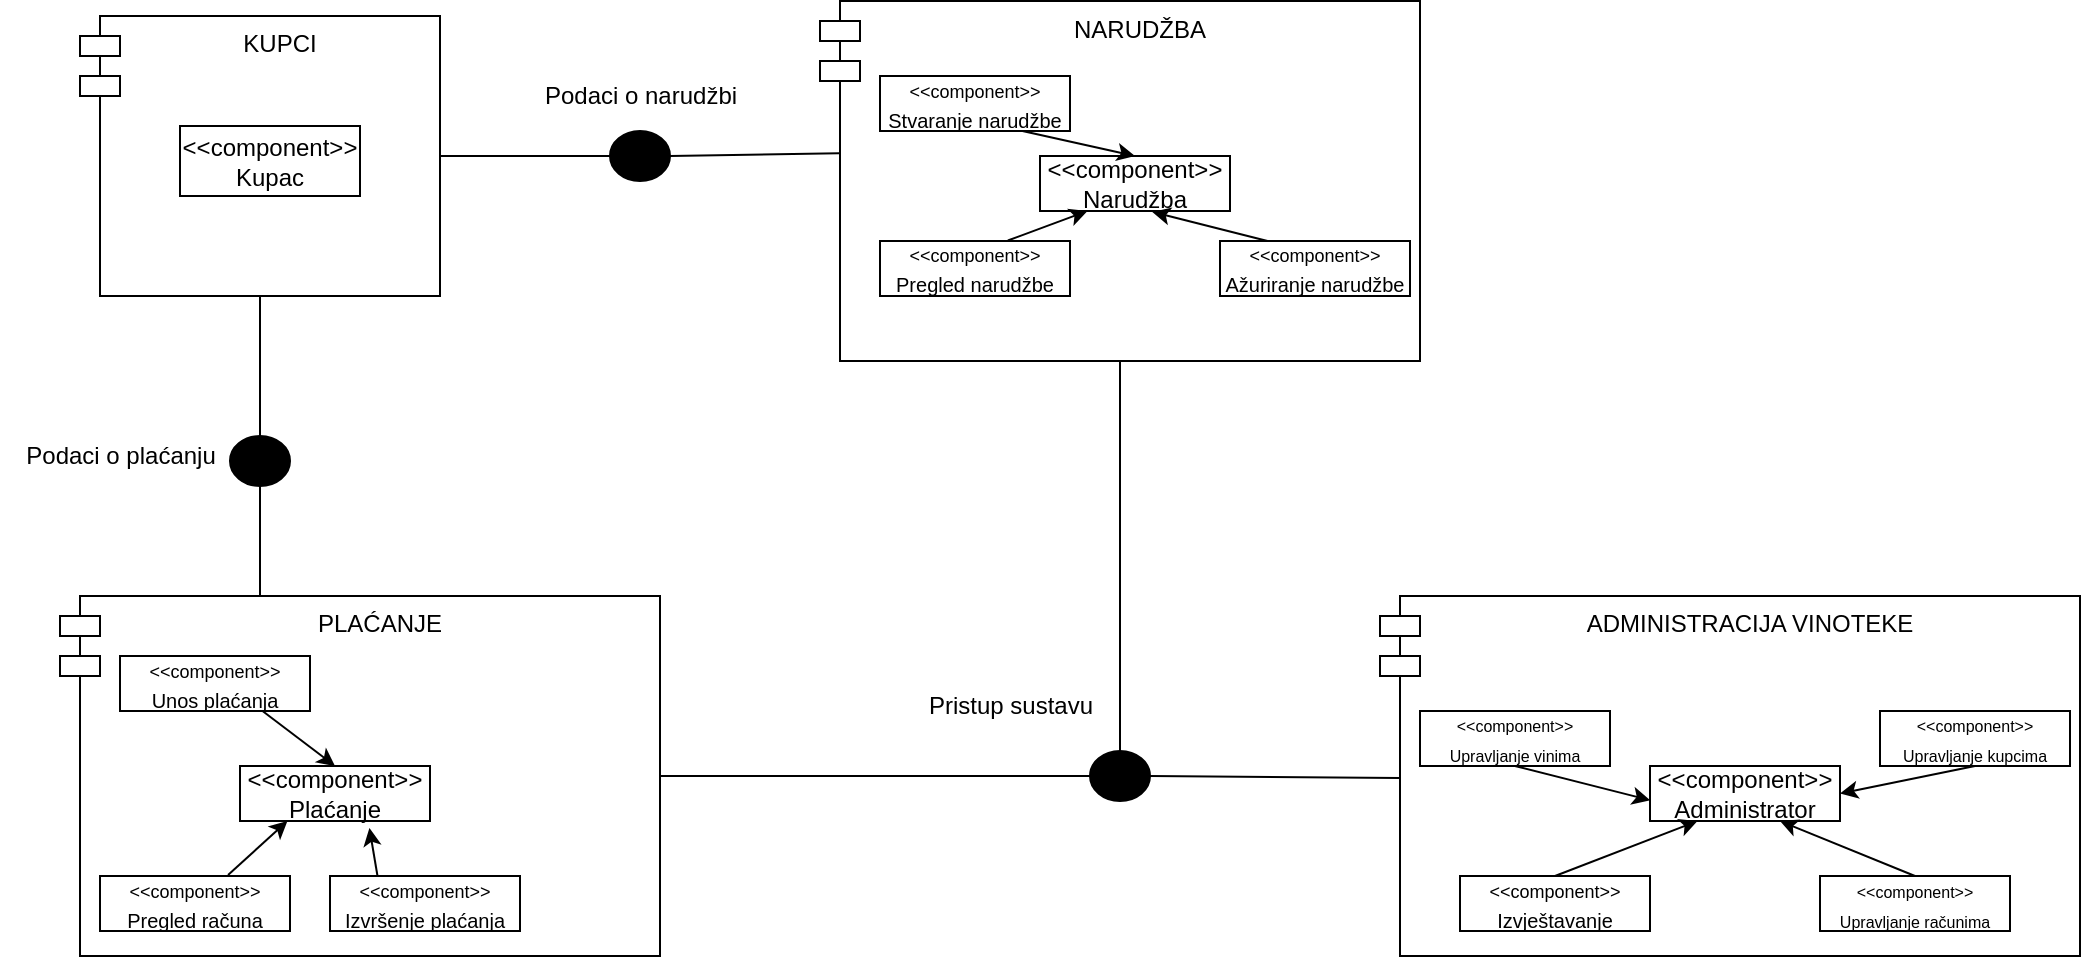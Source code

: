 <mxfile version="27.1.4">
  <diagram name="Page-1" id="c75hheT1DXwrgQfK4egs">
    <mxGraphModel dx="1869" dy="527" grid="1" gridSize="10" guides="1" tooltips="1" connect="1" arrows="1" fold="1" page="1" pageScale="1" pageWidth="827" pageHeight="1169" math="0" shadow="0">
      <root>
        <mxCell id="0" />
        <mxCell id="1" parent="0" />
        <mxCell id="Q_6jEWBWvoE8U9ieLcJL-1" value="KUPCI" style="shape=module;align=left;spacingLeft=20;align=center;verticalAlign=top;whiteSpace=wrap;html=1;" parent="1" vertex="1">
          <mxGeometry x="30" y="40" width="180" height="140" as="geometry" />
        </mxCell>
        <mxCell id="Q_6jEWBWvoE8U9ieLcJL-2" value="&amp;lt;&amp;lt;component&amp;gt;&amp;gt;&lt;div&gt;Kupac&lt;/div&gt;" style="rounded=0;whiteSpace=wrap;html=1;" parent="1" vertex="1">
          <mxGeometry x="80" y="95" width="90" height="35" as="geometry" />
        </mxCell>
        <mxCell id="Q_6jEWBWvoE8U9ieLcJL-3" value="NARUDŽBA" style="shape=module;align=left;spacingLeft=20;align=center;verticalAlign=top;whiteSpace=wrap;html=1;" parent="1" vertex="1">
          <mxGeometry x="400" y="32.5" width="300" height="180" as="geometry" />
        </mxCell>
        <mxCell id="Q_6jEWBWvoE8U9ieLcJL-4" value="" style="ellipse;fillColor=strokeColor;html=1;" parent="1" vertex="1">
          <mxGeometry x="295" y="97.5" width="30" height="25" as="geometry" />
        </mxCell>
        <mxCell id="Q_6jEWBWvoE8U9ieLcJL-5" value="" style="endArrow=none;html=1;rounded=0;exitX=1;exitY=0.5;exitDx=0;exitDy=0;entryX=0;entryY=0.5;entryDx=0;entryDy=0;" parent="1" source="Q_6jEWBWvoE8U9ieLcJL-1" target="Q_6jEWBWvoE8U9ieLcJL-4" edge="1">
          <mxGeometry width="50" height="50" relative="1" as="geometry">
            <mxPoint x="370" y="230" as="sourcePoint" />
            <mxPoint x="420" y="180" as="targetPoint" />
          </mxGeometry>
        </mxCell>
        <mxCell id="Q_6jEWBWvoE8U9ieLcJL-6" value="" style="endArrow=none;html=1;rounded=0;exitX=1;exitY=0.5;exitDx=0;exitDy=0;entryX=0.032;entryY=0.423;entryDx=0;entryDy=0;entryPerimeter=0;" parent="1" source="Q_6jEWBWvoE8U9ieLcJL-4" target="Q_6jEWBWvoE8U9ieLcJL-3" edge="1">
          <mxGeometry width="50" height="50" relative="1" as="geometry">
            <mxPoint x="370" y="230" as="sourcePoint" />
            <mxPoint x="420" y="180" as="targetPoint" />
          </mxGeometry>
        </mxCell>
        <mxCell id="Q_6jEWBWvoE8U9ieLcJL-7" value="Podaci o narudžbi" style="text;html=1;align=center;verticalAlign=middle;resizable=0;points=[];autosize=1;strokeColor=none;fillColor=none;" parent="1" vertex="1">
          <mxGeometry x="250" y="65" width="120" height="30" as="geometry" />
        </mxCell>
        <mxCell id="Q_6jEWBWvoE8U9ieLcJL-8" value="&amp;lt;&amp;lt;component&amp;gt;&amp;gt;&lt;div&gt;Narudžba&lt;/div&gt;" style="rounded=0;whiteSpace=wrap;html=1;" parent="1" vertex="1">
          <mxGeometry x="510" y="110" width="95" height="27.5" as="geometry" />
        </mxCell>
        <mxCell id="Q_6jEWBWvoE8U9ieLcJL-9" value="&lt;font style=&quot;font-size: 9px;&quot;&gt;&amp;lt;&amp;lt;component&amp;gt;&amp;gt;&lt;/font&gt;&lt;div&gt;&lt;font size=&quot;1&quot;&gt;Pregled narudžbe&lt;/font&gt;&lt;/div&gt;" style="rounded=0;whiteSpace=wrap;html=1;" parent="1" vertex="1">
          <mxGeometry x="430" y="152.5" width="95" height="27.5" as="geometry" />
        </mxCell>
        <mxCell id="Q_6jEWBWvoE8U9ieLcJL-10" value="&lt;font style=&quot;font-size: 9px;&quot;&gt;&amp;lt;&amp;lt;component&amp;gt;&amp;gt;&lt;/font&gt;&lt;div&gt;&lt;font size=&quot;1&quot;&gt;Stvaranje narudžbe&lt;/font&gt;&lt;/div&gt;" style="rounded=0;whiteSpace=wrap;html=1;" parent="1" vertex="1">
          <mxGeometry x="430" y="70" width="95" height="27.5" as="geometry" />
        </mxCell>
        <mxCell id="Q_6jEWBWvoE8U9ieLcJL-11" value="&lt;font style=&quot;font-size: 9px;&quot;&gt;&amp;lt;&amp;lt;component&amp;gt;&amp;gt;&lt;/font&gt;&lt;div&gt;&lt;font size=&quot;1&quot;&gt;Ažuriranje narudžbe&lt;/font&gt;&lt;/div&gt;" style="rounded=0;whiteSpace=wrap;html=1;" parent="1" vertex="1">
          <mxGeometry x="600" y="152.5" width="95" height="27.5" as="geometry" />
        </mxCell>
        <mxCell id="Q_6jEWBWvoE8U9ieLcJL-12" value="" style="endArrow=classic;html=1;rounded=0;entryX=0.25;entryY=1;entryDx=0;entryDy=0;exitX=0.673;exitY=-0.009;exitDx=0;exitDy=0;exitPerimeter=0;" parent="1" source="Q_6jEWBWvoE8U9ieLcJL-9" target="Q_6jEWBWvoE8U9ieLcJL-8" edge="1">
          <mxGeometry width="50" height="50" relative="1" as="geometry">
            <mxPoint x="370" y="220" as="sourcePoint" />
            <mxPoint x="420" y="170" as="targetPoint" />
          </mxGeometry>
        </mxCell>
        <mxCell id="Q_6jEWBWvoE8U9ieLcJL-13" value="" style="endArrow=classic;html=1;rounded=0;entryX=0.591;entryY=1.016;entryDx=0;entryDy=0;entryPerimeter=0;exitX=0.25;exitY=0;exitDx=0;exitDy=0;" parent="1" source="Q_6jEWBWvoE8U9ieLcJL-11" target="Q_6jEWBWvoE8U9ieLcJL-8" edge="1">
          <mxGeometry width="50" height="50" relative="1" as="geometry">
            <mxPoint x="450" y="200" as="sourcePoint" />
            <mxPoint x="500" y="150" as="targetPoint" />
          </mxGeometry>
        </mxCell>
        <mxCell id="Q_6jEWBWvoE8U9ieLcJL-14" value="" style="endArrow=classic;html=1;rounded=0;entryX=0.5;entryY=0;entryDx=0;entryDy=0;exitX=0.75;exitY=1;exitDx=0;exitDy=0;" parent="1" source="Q_6jEWBWvoE8U9ieLcJL-10" target="Q_6jEWBWvoE8U9ieLcJL-8" edge="1">
          <mxGeometry width="50" height="50" relative="1" as="geometry">
            <mxPoint x="450" y="160" as="sourcePoint" />
            <mxPoint x="500" y="110" as="targetPoint" />
          </mxGeometry>
        </mxCell>
        <mxCell id="Q_6jEWBWvoE8U9ieLcJL-15" value="" style="ellipse;fillColor=strokeColor;html=1;" parent="1" vertex="1">
          <mxGeometry x="105" y="250" width="30" height="25" as="geometry" />
        </mxCell>
        <mxCell id="Q_6jEWBWvoE8U9ieLcJL-16" value="" style="endArrow=none;html=1;rounded=0;entryX=0.5;entryY=1;entryDx=0;entryDy=0;exitX=0.5;exitY=0;exitDx=0;exitDy=0;" parent="1" source="Q_6jEWBWvoE8U9ieLcJL-15" target="Q_6jEWBWvoE8U9ieLcJL-1" edge="1">
          <mxGeometry width="50" height="50" relative="1" as="geometry">
            <mxPoint x="360" y="270" as="sourcePoint" />
            <mxPoint x="410" y="220" as="targetPoint" />
          </mxGeometry>
        </mxCell>
        <mxCell id="Q_6jEWBWvoE8U9ieLcJL-17" value="" style="endArrow=none;html=1;rounded=0;entryX=0.5;entryY=1;entryDx=0;entryDy=0;" parent="1" target="Q_6jEWBWvoE8U9ieLcJL-15" edge="1">
          <mxGeometry width="50" height="50" relative="1" as="geometry">
            <mxPoint x="120" y="330" as="sourcePoint" />
            <mxPoint x="410" y="220" as="targetPoint" />
          </mxGeometry>
        </mxCell>
        <mxCell id="Q_6jEWBWvoE8U9ieLcJL-18" value="Podaci o plaćanju" style="text;html=1;align=center;verticalAlign=middle;resizable=0;points=[];autosize=1;strokeColor=none;fillColor=none;" parent="1" vertex="1">
          <mxGeometry x="-10" y="245" width="120" height="30" as="geometry" />
        </mxCell>
        <mxCell id="Q_6jEWBWvoE8U9ieLcJL-19" value="PLAĆANJE" style="shape=module;align=left;spacingLeft=20;align=center;verticalAlign=top;whiteSpace=wrap;html=1;" parent="1" vertex="1">
          <mxGeometry x="20" y="330" width="300" height="180" as="geometry" />
        </mxCell>
        <mxCell id="Q_6jEWBWvoE8U9ieLcJL-20" value="&amp;lt;&amp;lt;component&amp;gt;&amp;gt;&lt;div&gt;Plaćanje&lt;/div&gt;" style="rounded=0;whiteSpace=wrap;html=1;" parent="1" vertex="1">
          <mxGeometry x="110" y="415" width="95" height="27.5" as="geometry" />
        </mxCell>
        <mxCell id="Q_6jEWBWvoE8U9ieLcJL-21" value="&lt;font style=&quot;font-size: 9px;&quot;&gt;&amp;lt;&amp;lt;component&amp;gt;&amp;gt;&lt;/font&gt;&lt;div&gt;&lt;font size=&quot;1&quot;&gt;Unos plaćanja&lt;/font&gt;&lt;/div&gt;" style="rounded=0;whiteSpace=wrap;html=1;" parent="1" vertex="1">
          <mxGeometry x="50" y="360" width="95" height="27.5" as="geometry" />
        </mxCell>
        <mxCell id="Q_6jEWBWvoE8U9ieLcJL-22" value="&lt;font style=&quot;font-size: 9px;&quot;&gt;&amp;lt;&amp;lt;component&amp;gt;&amp;gt;&lt;/font&gt;&lt;div&gt;&lt;font size=&quot;1&quot;&gt;Pregled računa&lt;/font&gt;&lt;/div&gt;" style="rounded=0;whiteSpace=wrap;html=1;" parent="1" vertex="1">
          <mxGeometry x="40" y="470" width="95" height="27.5" as="geometry" />
        </mxCell>
        <mxCell id="Q_6jEWBWvoE8U9ieLcJL-23" value="&lt;font style=&quot;font-size: 9px;&quot;&gt;&amp;lt;&amp;lt;component&amp;gt;&amp;gt;&lt;/font&gt;&lt;div&gt;&lt;font size=&quot;1&quot;&gt;Izvršenje plaćanja&lt;/font&gt;&lt;/div&gt;" style="rounded=0;whiteSpace=wrap;html=1;" parent="1" vertex="1">
          <mxGeometry x="155" y="470" width="95" height="27.5" as="geometry" />
        </mxCell>
        <mxCell id="Q_6jEWBWvoE8U9ieLcJL-24" value="" style="endArrow=classic;html=1;rounded=0;exitX=0.75;exitY=1;exitDx=0;exitDy=0;entryX=0.5;entryY=0;entryDx=0;entryDy=0;" parent="1" source="Q_6jEWBWvoE8U9ieLcJL-21" target="Q_6jEWBWvoE8U9ieLcJL-20" edge="1">
          <mxGeometry width="50" height="50" relative="1" as="geometry">
            <mxPoint x="300" y="300" as="sourcePoint" />
            <mxPoint x="350" y="250" as="targetPoint" />
          </mxGeometry>
        </mxCell>
        <mxCell id="Q_6jEWBWvoE8U9ieLcJL-25" value="" style="endArrow=classic;html=1;rounded=0;exitX=0.674;exitY=-0.018;exitDx=0;exitDy=0;exitPerimeter=0;entryX=0.25;entryY=1;entryDx=0;entryDy=0;" parent="1" source="Q_6jEWBWvoE8U9ieLcJL-22" edge="1" target="Q_6jEWBWvoE8U9ieLcJL-20">
          <mxGeometry width="50" height="50" relative="1" as="geometry">
            <mxPoint x="300" y="300" as="sourcePoint" />
            <mxPoint x="100" y="450" as="targetPoint" />
          </mxGeometry>
        </mxCell>
        <mxCell id="Q_6jEWBWvoE8U9ieLcJL-26" value="" style="endArrow=classic;html=1;rounded=0;exitX=0.25;exitY=0;exitDx=0;exitDy=0;entryX=0.681;entryY=1.127;entryDx=0;entryDy=0;entryPerimeter=0;" parent="1" source="Q_6jEWBWvoE8U9ieLcJL-23" target="Q_6jEWBWvoE8U9ieLcJL-20" edge="1">
          <mxGeometry width="50" height="50" relative="1" as="geometry">
            <mxPoint x="300" y="320" as="sourcePoint" />
            <mxPoint x="350" y="270" as="targetPoint" />
          </mxGeometry>
        </mxCell>
        <mxCell id="Q_6jEWBWvoE8U9ieLcJL-27" value="ADMINISTRACIJA VINOTEKE" style="shape=module;align=left;spacingLeft=20;align=center;verticalAlign=top;whiteSpace=wrap;html=1;" parent="1" vertex="1">
          <mxGeometry x="680" y="330" width="350" height="180" as="geometry" />
        </mxCell>
        <mxCell id="Q_6jEWBWvoE8U9ieLcJL-28" value="" style="ellipse;fillColor=strokeColor;html=1;" parent="1" vertex="1">
          <mxGeometry x="535" y="407.5" width="30" height="25" as="geometry" />
        </mxCell>
        <mxCell id="Q_6jEWBWvoE8U9ieLcJL-29" value="" style="endArrow=none;html=1;rounded=0;exitX=1;exitY=0.5;exitDx=0;exitDy=0;entryX=0;entryY=0.5;entryDx=0;entryDy=0;" parent="1" source="Q_6jEWBWvoE8U9ieLcJL-19" target="Q_6jEWBWvoE8U9ieLcJL-28" edge="1">
          <mxGeometry width="50" height="50" relative="1" as="geometry">
            <mxPoint x="470" y="360" as="sourcePoint" />
            <mxPoint x="520" y="310" as="targetPoint" />
          </mxGeometry>
        </mxCell>
        <mxCell id="Q_6jEWBWvoE8U9ieLcJL-30" value="" style="endArrow=none;html=1;rounded=0;exitX=0.5;exitY=0;exitDx=0;exitDy=0;entryX=0.5;entryY=1;entryDx=0;entryDy=0;" parent="1" source="Q_6jEWBWvoE8U9ieLcJL-28" target="Q_6jEWBWvoE8U9ieLcJL-3" edge="1">
          <mxGeometry width="50" height="50" relative="1" as="geometry">
            <mxPoint x="550" y="400" as="sourcePoint" />
            <mxPoint x="600" y="350" as="targetPoint" />
          </mxGeometry>
        </mxCell>
        <mxCell id="Q_6jEWBWvoE8U9ieLcJL-31" value="Pristup sustavu" style="text;html=1;align=center;verticalAlign=middle;resizable=0;points=[];autosize=1;strokeColor=none;fillColor=none;" parent="1" vertex="1">
          <mxGeometry x="440" y="370" width="110" height="30" as="geometry" />
        </mxCell>
        <mxCell id="Q_6jEWBWvoE8U9ieLcJL-32" value="" style="endArrow=none;html=1;rounded=0;exitX=1;exitY=0.5;exitDx=0;exitDy=0;" parent="1" source="Q_6jEWBWvoE8U9ieLcJL-28" edge="1">
          <mxGeometry width="50" height="50" relative="1" as="geometry">
            <mxPoint x="565" y="420" as="sourcePoint" />
            <mxPoint x="690" y="421" as="targetPoint" />
          </mxGeometry>
        </mxCell>
        <mxCell id="Q_6jEWBWvoE8U9ieLcJL-33" value="&amp;lt;&amp;lt;component&amp;gt;&amp;gt;&lt;div&gt;Administrator&lt;/div&gt;" style="rounded=0;whiteSpace=wrap;html=1;" parent="1" vertex="1">
          <mxGeometry x="815" y="415" width="95" height="27.5" as="geometry" />
        </mxCell>
        <mxCell id="Q_6jEWBWvoE8U9ieLcJL-35" value="&lt;font style=&quot;font-size: 8px;&quot;&gt;&amp;lt;&amp;lt;&lt;/font&gt;&lt;font style=&quot;font-size: 8px;&quot;&gt;component&amp;gt;&amp;gt;&lt;/font&gt;&lt;div&gt;&lt;font style=&quot;font-size: 8px;&quot;&gt;Upravljanje vinima&lt;/font&gt;&lt;/div&gt;" style="rounded=0;whiteSpace=wrap;html=1;" parent="1" vertex="1">
          <mxGeometry x="700" y="387.5" width="95" height="27.5" as="geometry" />
        </mxCell>
        <mxCell id="Q_6jEWBWvoE8U9ieLcJL-36" value="&lt;font style=&quot;font-size: 9px;&quot;&gt;&amp;lt;&amp;lt;component&amp;gt;&amp;gt;&lt;/font&gt;&lt;div&gt;&lt;font size=&quot;1&quot;&gt;Izvještavanje&lt;/font&gt;&lt;/div&gt;" style="rounded=0;whiteSpace=wrap;html=1;" parent="1" vertex="1">
          <mxGeometry x="720" y="470" width="95" height="27.5" as="geometry" />
        </mxCell>
        <mxCell id="Q_6jEWBWvoE8U9ieLcJL-37" value="&lt;font style=&quot;font-size: 8px;&quot;&gt;&amp;lt;&amp;lt;&lt;/font&gt;&lt;font style=&quot;font-size: 8px;&quot;&gt;component&amp;gt;&amp;gt;&lt;/font&gt;&lt;div&gt;&lt;font style=&quot;font-size: 8px;&quot;&gt;Upravljanje računima&lt;/font&gt;&lt;/div&gt;" style="rounded=0;whiteSpace=wrap;html=1;" parent="1" vertex="1">
          <mxGeometry x="900" y="470" width="95" height="27.5" as="geometry" />
        </mxCell>
        <mxCell id="Q_6jEWBWvoE8U9ieLcJL-38" value="&lt;font style=&quot;font-size: 8px;&quot;&gt;&amp;lt;&amp;lt;&lt;/font&gt;&lt;font style=&quot;font-size: 8px;&quot;&gt;component&amp;gt;&amp;gt;&lt;/font&gt;&lt;div&gt;&lt;font style=&quot;font-size: 8px;&quot;&gt;Upravljanje kupcima&lt;/font&gt;&lt;/div&gt;" style="rounded=0;whiteSpace=wrap;html=1;" parent="1" vertex="1">
          <mxGeometry x="930" y="387.5" width="95" height="27.5" as="geometry" />
        </mxCell>
        <mxCell id="Q_6jEWBWvoE8U9ieLcJL-40" value="" style="endArrow=classic;html=1;rounded=0;exitX=0.5;exitY=1;exitDx=0;exitDy=0;entryX=0.001;entryY=0.623;entryDx=0;entryDy=0;entryPerimeter=0;" parent="1" source="Q_6jEWBWvoE8U9ieLcJL-35" target="Q_6jEWBWvoE8U9ieLcJL-33" edge="1">
          <mxGeometry width="50" height="50" relative="1" as="geometry">
            <mxPoint x="780" y="460" as="sourcePoint" />
            <mxPoint x="830" y="410" as="targetPoint" />
          </mxGeometry>
        </mxCell>
        <mxCell id="Q_6jEWBWvoE8U9ieLcJL-41" value="" style="endArrow=classic;html=1;rounded=0;exitX=0.5;exitY=0;exitDx=0;exitDy=0;entryX=0.25;entryY=1;entryDx=0;entryDy=0;" parent="1" source="Q_6jEWBWvoE8U9ieLcJL-36" target="Q_6jEWBWvoE8U9ieLcJL-33" edge="1">
          <mxGeometry width="50" height="50" relative="1" as="geometry">
            <mxPoint x="780" y="460" as="sourcePoint" />
            <mxPoint x="830" y="410" as="targetPoint" />
          </mxGeometry>
        </mxCell>
        <mxCell id="Q_6jEWBWvoE8U9ieLcJL-42" value="" style="endArrow=classic;html=1;rounded=0;exitX=0.5;exitY=0;exitDx=0;exitDy=0;" parent="1" source="Q_6jEWBWvoE8U9ieLcJL-37" edge="1">
          <mxGeometry width="50" height="50" relative="1" as="geometry">
            <mxPoint x="973.75" y="502.5" as="sourcePoint" />
            <mxPoint x="880" y="442.5" as="targetPoint" />
          </mxGeometry>
        </mxCell>
        <mxCell id="Q_6jEWBWvoE8U9ieLcJL-43" value="" style="endArrow=classic;html=1;rounded=0;exitX=0.5;exitY=1;exitDx=0;exitDy=0;entryX=1;entryY=0.5;entryDx=0;entryDy=0;" parent="1" source="Q_6jEWBWvoE8U9ieLcJL-38" target="Q_6jEWBWvoE8U9ieLcJL-33" edge="1">
          <mxGeometry width="50" height="50" relative="1" as="geometry">
            <mxPoint x="780" y="460" as="sourcePoint" />
            <mxPoint x="830" y="410" as="targetPoint" />
          </mxGeometry>
        </mxCell>
      </root>
    </mxGraphModel>
  </diagram>
</mxfile>
